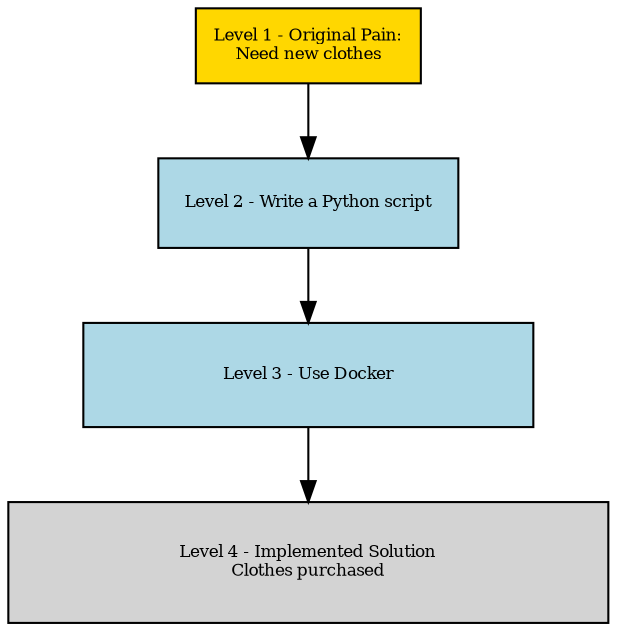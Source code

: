 digraph requirements_pyramid {
  
  // Graph styling
  node [shape=box, style=filled, fontsize=8];
  rankdir=TB;  // Top to Bottom direction

  // Nodes with explicit complexity levels and increasing sizes
  OriginalPain [label="Level 1 - Original Pain:\nNeed new clothes", fillcolor="gold", width=1.5, height=0.5]
  Level2Task3 [label="Level 2 - Write a Python script", fillcolor="lightblue", width=2, height=0.6]
  Level3Req4 [label="Level 3 - Use Docker", fillcolor="lightblue", width=3, height=0.7]
  Level4 [label="Level 4 - Implemented Solution\nClothes purchased", width=4, height=0.8, fillcolor="lightgrey"]

  // Edges to show chosen path
  OriginalPain -> Level2Task3
  Level2Task3 -> Level3Req4
  Level3Req4 -> Level4
}
